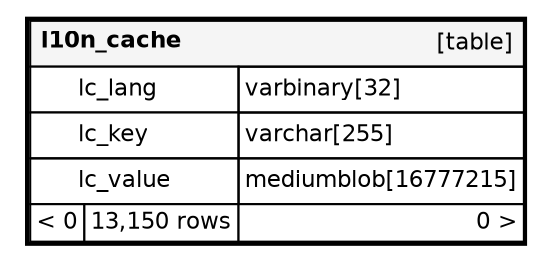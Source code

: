 // dot 2.40 on Linux 5.0.3-200.fc29.x86_64
// SchemaSpy rev Unknown
digraph "l10n_cache" {
  graph [
    rankdir="RL"
    bgcolor="#ffffff"
    nodesep="0.18"
    ranksep="0.46"
    fontname="Helvetica"
    fontsize="11"
    ration="compress"
  ];
  node [
    fontname="Helvetica"
    fontsize="11"
    shape="plaintext"
  ];
  edge [
    arrowsize="0.8"
  ];
  "l10n_cache" [
   label=<
    <TABLE BORDER="2" CELLBORDER="1" CELLSPACING="0" BGCOLOR="#ffffff">
      <TR><TD COLSPAN="4"  BGCOLOR="#f5f5f5"><TABLE BORDER="0" CELLSPACING="0"><TR><TD ALIGN="LEFT"><B>l10n_cache</B></TD><TD ALIGN="RIGHT">[table]</TD></TR></TABLE></TD></TR>
      <TR><TD PORT="lc_lang" COLSPAN="2" BGCOLOR="#ffffff" ALIGN="LEFT"><TABLE BORDER="0" CELLSPACING="0" ALIGN="LEFT"><TR ALIGN="LEFT"><TD ALIGN="LEFT" FIXEDSIZE="TRUE" WIDTH="15" HEIGHT="16"></TD><TD ALIGN="LEFT" FIXEDSIZE="TRUE" WIDTH="74" HEIGHT="16">lc_lang</TD></TR></TABLE></TD><TD PORT="lc_lang.type" ALIGN="LEFT">varbinary[32]</TD></TR>
      <TR><TD PORT="lc_key" COLSPAN="2" BGCOLOR="#ffffff" ALIGN="LEFT"><TABLE BORDER="0" CELLSPACING="0" ALIGN="LEFT"><TR ALIGN="LEFT"><TD ALIGN="LEFT" FIXEDSIZE="TRUE" WIDTH="15" HEIGHT="16"></TD><TD ALIGN="LEFT" FIXEDSIZE="TRUE" WIDTH="74" HEIGHT="16">lc_key</TD></TR></TABLE></TD><TD PORT="lc_key.type" ALIGN="LEFT">varchar[255]</TD></TR>
      <TR><TD PORT="lc_value" COLSPAN="2" ALIGN="LEFT"><TABLE BORDER="0" CELLSPACING="0" ALIGN="LEFT"><TR ALIGN="LEFT"><TD ALIGN="LEFT" FIXEDSIZE="TRUE" WIDTH="15" HEIGHT="16"></TD><TD ALIGN="LEFT" FIXEDSIZE="TRUE" WIDTH="74" HEIGHT="16">lc_value</TD></TR></TABLE></TD><TD PORT="lc_value.type" ALIGN="LEFT">mediumblob[16777215]</TD></TR>
      <TR><TD ALIGN="LEFT" BGCOLOR="#ffffff">&lt; 0</TD><TD ALIGN="RIGHT" BGCOLOR="#ffffff">13,150 rows</TD><TD ALIGN="RIGHT" BGCOLOR="#ffffff">0 &gt;</TD></TR>
    </TABLE>>
    URL="tables/l10n_cache.html"
    tooltip="l10n_cache"
  ];
}
